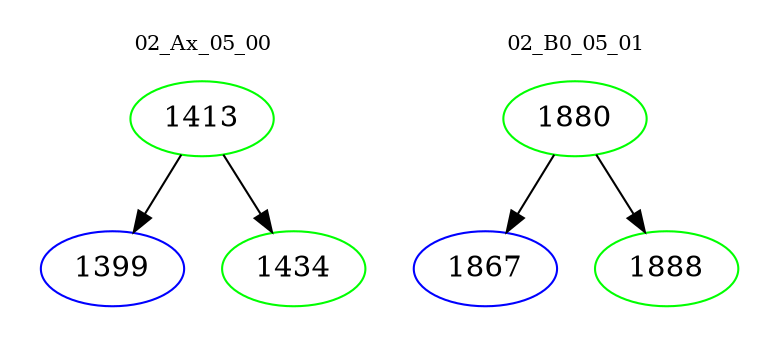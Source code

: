 digraph{
subgraph cluster_0 {
color = white
label = "02_Ax_05_00";
fontsize=10;
T0_1413 [label="1413", color="green"]
T0_1413 -> T0_1399 [color="black"]
T0_1399 [label="1399", color="blue"]
T0_1413 -> T0_1434 [color="black"]
T0_1434 [label="1434", color="green"]
}
subgraph cluster_1 {
color = white
label = "02_B0_05_01";
fontsize=10;
T1_1880 [label="1880", color="green"]
T1_1880 -> T1_1867 [color="black"]
T1_1867 [label="1867", color="blue"]
T1_1880 -> T1_1888 [color="black"]
T1_1888 [label="1888", color="green"]
}
}
